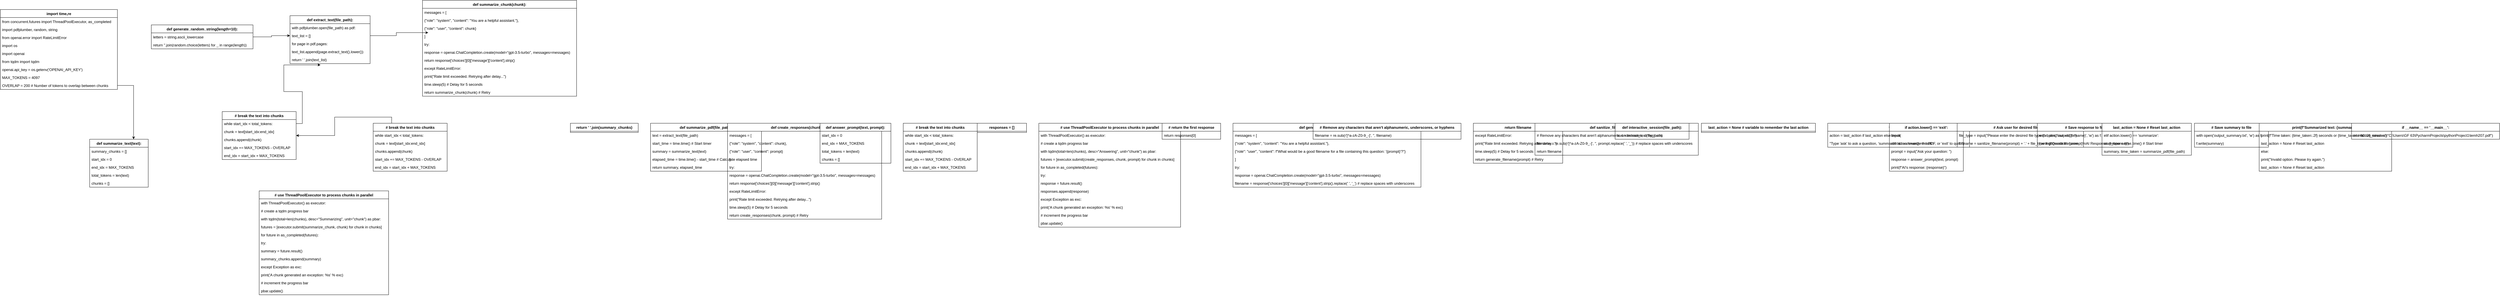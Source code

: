 <mxfile version="13.9.9" type="device"><diagram id="Dxf3w8ZDP_w67_4zZYqw" name="Page-1"><mxGraphModel dx="6783" dy="952" grid="1" gridSize="10" guides="1" tooltips="1" connect="1" arrows="1" fold="1" page="1" pageScale="1" pageWidth="850" pageHeight="1100" math="0" shadow="0"><root><mxCell id="0"/><mxCell id="1" parent="0"/><mxCell id="fB61itcsEaNpFIEIZI4P-224" value="import time,re" style="swimlane;fontStyle=1;childLayout=stackLayout;horizontal=1;startSize=26;horizontalStack=0;resizeParent=1;resizeParentMax=0;resizeLast=0;collapsible=1;marginBottom=0;" vertex="1" parent="1"><mxGeometry x="-4940" y="40" width="380" height="260" as="geometry"/></mxCell><mxCell id="fB61itcsEaNpFIEIZI4P-225" value="from concurrent.futures import ThreadPoolExecutor, as_completed" style="text;strokeColor=none;fillColor=none;align=left;verticalAlign=top;spacingLeft=4;spacingRight=4;overflow=hidden;rotatable=0;points=[[0,0.5],[1,0.5]];portConstraint=eastwest;" vertex="1" parent="fB61itcsEaNpFIEIZI4P-224"><mxGeometry y="26" width="380" height="26" as="geometry"/></mxCell><mxCell id="fB61itcsEaNpFIEIZI4P-226" value="import pdfplumber, random, string" style="text;strokeColor=none;fillColor=none;align=left;verticalAlign=top;spacingLeft=4;spacingRight=4;overflow=hidden;rotatable=0;points=[[0,0.5],[1,0.5]];portConstraint=eastwest;" vertex="1" parent="fB61itcsEaNpFIEIZI4P-224"><mxGeometry y="52" width="380" height="26" as="geometry"/></mxCell><mxCell id="fB61itcsEaNpFIEIZI4P-227" value="from openai.error import RateLimitError" style="text;strokeColor=none;fillColor=none;align=left;verticalAlign=top;spacingLeft=4;spacingRight=4;overflow=hidden;rotatable=0;points=[[0,0.5],[1,0.5]];portConstraint=eastwest;" vertex="1" parent="fB61itcsEaNpFIEIZI4P-224"><mxGeometry y="78" width="380" height="26" as="geometry"/></mxCell><mxCell id="fB61itcsEaNpFIEIZI4P-228" value="import os" style="text;strokeColor=none;fillColor=none;align=left;verticalAlign=top;spacingLeft=4;spacingRight=4;overflow=hidden;rotatable=0;points=[[0,0.5],[1,0.5]];portConstraint=eastwest;" vertex="1" parent="fB61itcsEaNpFIEIZI4P-224"><mxGeometry y="104" width="380" height="26" as="geometry"/></mxCell><mxCell id="fB61itcsEaNpFIEIZI4P-229" value="import openai" style="text;strokeColor=none;fillColor=none;align=left;verticalAlign=top;spacingLeft=4;spacingRight=4;overflow=hidden;rotatable=0;points=[[0,0.5],[1,0.5]];portConstraint=eastwest;" vertex="1" parent="fB61itcsEaNpFIEIZI4P-224"><mxGeometry y="130" width="380" height="26" as="geometry"/></mxCell><mxCell id="fB61itcsEaNpFIEIZI4P-230" value="from tqdm import tqdm" style="text;strokeColor=none;fillColor=none;align=left;verticalAlign=top;spacingLeft=4;spacingRight=4;overflow=hidden;rotatable=0;points=[[0,0.5],[1,0.5]];portConstraint=eastwest;" vertex="1" parent="fB61itcsEaNpFIEIZI4P-224"><mxGeometry y="156" width="380" height="26" as="geometry"/></mxCell><mxCell id="fB61itcsEaNpFIEIZI4P-231" value="openai.api_key = os.getenv('OPENAI_API_KEY')" style="text;strokeColor=none;fillColor=none;align=left;verticalAlign=top;spacingLeft=4;spacingRight=4;overflow=hidden;rotatable=0;points=[[0,0.5],[1,0.5]];portConstraint=eastwest;" vertex="1" parent="fB61itcsEaNpFIEIZI4P-224"><mxGeometry y="182" width="380" height="26" as="geometry"/></mxCell><mxCell id="fB61itcsEaNpFIEIZI4P-232" value="MAX_TOKENS = 4097" style="text;strokeColor=none;fillColor=none;align=left;verticalAlign=top;spacingLeft=4;spacingRight=4;overflow=hidden;rotatable=0;points=[[0,0.5],[1,0.5]];portConstraint=eastwest;" vertex="1" parent="fB61itcsEaNpFIEIZI4P-224"><mxGeometry y="208" width="380" height="26" as="geometry"/></mxCell><mxCell id="fB61itcsEaNpFIEIZI4P-233" value="OVERLAP = 200  # Number of tokens to overlap between chunks" style="text;strokeColor=none;fillColor=none;align=left;verticalAlign=top;spacingLeft=4;spacingRight=4;overflow=hidden;rotatable=0;points=[[0,0.5],[1,0.5]];portConstraint=eastwest;" vertex="1" parent="fB61itcsEaNpFIEIZI4P-224"><mxGeometry y="234" width="380" height="26" as="geometry"/></mxCell><mxCell id="fB61itcsEaNpFIEIZI4P-234" value="def generate_random_string(length=10):" style="swimlane;fontStyle=1;childLayout=stackLayout;horizontal=1;startSize=26;horizontalStack=0;resizeParent=1;resizeParentMax=0;resizeLast=0;collapsible=1;marginBottom=0;" vertex="1" parent="1"><mxGeometry x="-4450" y="90" width="330" height="78" as="geometry"/></mxCell><mxCell id="fB61itcsEaNpFIEIZI4P-235" value="    letters = string.ascii_lowercase" style="text;strokeColor=none;fillColor=none;align=left;verticalAlign=top;spacingLeft=4;spacingRight=4;overflow=hidden;rotatable=0;points=[[0,0.5],[1,0.5]];portConstraint=eastwest;" vertex="1" parent="fB61itcsEaNpFIEIZI4P-234"><mxGeometry y="26" width="330" height="26" as="geometry"/></mxCell><mxCell id="fB61itcsEaNpFIEIZI4P-236" value="    return ''.join(random.choice(letters) for _ in range(length))" style="text;strokeColor=none;fillColor=none;align=left;verticalAlign=top;spacingLeft=4;spacingRight=4;overflow=hidden;rotatable=0;points=[[0,0.5],[1,0.5]];portConstraint=eastwest;" vertex="1" parent="fB61itcsEaNpFIEIZI4P-234"><mxGeometry y="52" width="330" height="26" as="geometry"/></mxCell><mxCell id="fB61itcsEaNpFIEIZI4P-237" value="def extract_text(file_path):" style="swimlane;fontStyle=1;childLayout=stackLayout;horizontal=1;startSize=26;horizontalStack=0;resizeParent=1;resizeParentMax=0;resizeLast=0;collapsible=1;marginBottom=0;" vertex="1" parent="1"><mxGeometry x="-4000" y="60" width="260" height="156" as="geometry"/></mxCell><mxCell id="fB61itcsEaNpFIEIZI4P-238" value="    with pdfplumber.open(file_path) as pdf:" style="text;strokeColor=none;fillColor=none;align=left;verticalAlign=top;spacingLeft=4;spacingRight=4;overflow=hidden;rotatable=0;points=[[0,0.5],[1,0.5]];portConstraint=eastwest;" vertex="1" parent="fB61itcsEaNpFIEIZI4P-237"><mxGeometry y="26" width="260" height="26" as="geometry"/></mxCell><mxCell id="fB61itcsEaNpFIEIZI4P-239" value="        text_list = []" style="text;strokeColor=none;fillColor=none;align=left;verticalAlign=top;spacingLeft=4;spacingRight=4;overflow=hidden;rotatable=0;points=[[0,0.5],[1,0.5]];portConstraint=eastwest;" vertex="1" parent="fB61itcsEaNpFIEIZI4P-237"><mxGeometry y="52" width="260" height="26" as="geometry"/></mxCell><mxCell id="fB61itcsEaNpFIEIZI4P-240" value="        for page in pdf.pages:" style="text;strokeColor=none;fillColor=none;align=left;verticalAlign=top;spacingLeft=4;spacingRight=4;overflow=hidden;rotatable=0;points=[[0,0.5],[1,0.5]];portConstraint=eastwest;" vertex="1" parent="fB61itcsEaNpFIEIZI4P-237"><mxGeometry y="78" width="260" height="26" as="geometry"/></mxCell><mxCell id="fB61itcsEaNpFIEIZI4P-241" value="            text_list.append(page.extract_text().lower())" style="text;strokeColor=none;fillColor=none;align=left;verticalAlign=top;spacingLeft=4;spacingRight=4;overflow=hidden;rotatable=0;points=[[0,0.5],[1,0.5]];portConstraint=eastwest;" vertex="1" parent="fB61itcsEaNpFIEIZI4P-237"><mxGeometry y="104" width="260" height="26" as="geometry"/></mxCell><mxCell id="fB61itcsEaNpFIEIZI4P-242" value="    return ' '.join(text_list)" style="text;strokeColor=none;fillColor=none;align=left;verticalAlign=top;spacingLeft=4;spacingRight=4;overflow=hidden;rotatable=0;points=[[0,0.5],[1,0.5]];portConstraint=eastwest;" vertex="1" parent="fB61itcsEaNpFIEIZI4P-237"><mxGeometry y="130" width="260" height="26" as="geometry"/></mxCell><mxCell id="fB61itcsEaNpFIEIZI4P-243" value="def summarize_chunk(chunk):" style="swimlane;fontStyle=1;childLayout=stackLayout;horizontal=1;startSize=26;horizontalStack=0;resizeParent=1;resizeParentMax=0;resizeLast=0;collapsible=1;marginBottom=0;" vertex="1" parent="1"><mxGeometry x="-3570" y="10" width="500" height="312" as="geometry"/></mxCell><mxCell id="fB61itcsEaNpFIEIZI4P-244" value="    messages = [" style="text;strokeColor=none;fillColor=none;align=left;verticalAlign=top;spacingLeft=4;spacingRight=4;overflow=hidden;rotatable=0;points=[[0,0.5],[1,0.5]];portConstraint=eastwest;" vertex="1" parent="fB61itcsEaNpFIEIZI4P-243"><mxGeometry y="26" width="500" height="26" as="geometry"/></mxCell><mxCell id="fB61itcsEaNpFIEIZI4P-245" value="        {&quot;role&quot;: &quot;system&quot;, &quot;content&quot;: &quot;You are a helpful assistant.&quot;}," style="text;strokeColor=none;fillColor=none;align=left;verticalAlign=top;spacingLeft=4;spacingRight=4;overflow=hidden;rotatable=0;points=[[0,0.5],[1,0.5]];portConstraint=eastwest;" vertex="1" parent="fB61itcsEaNpFIEIZI4P-243"><mxGeometry y="52" width="500" height="26" as="geometry"/></mxCell><mxCell id="fB61itcsEaNpFIEIZI4P-246" value="        {&quot;role&quot;: &quot;user&quot;, &quot;content&quot;: chunk}" style="text;strokeColor=none;fillColor=none;align=left;verticalAlign=top;spacingLeft=4;spacingRight=4;overflow=hidden;rotatable=0;points=[[0,0.5],[1,0.5]];portConstraint=eastwest;" vertex="1" parent="fB61itcsEaNpFIEIZI4P-243"><mxGeometry y="78" width="500" height="26" as="geometry"/></mxCell><mxCell id="fB61itcsEaNpFIEIZI4P-247" value="    ]" style="text;strokeColor=none;fillColor=none;align=left;verticalAlign=top;spacingLeft=4;spacingRight=4;overflow=hidden;rotatable=0;points=[[0,0.5],[1,0.5]];portConstraint=eastwest;" vertex="1" parent="fB61itcsEaNpFIEIZI4P-243"><mxGeometry y="104" width="500" height="26" as="geometry"/></mxCell><mxCell id="fB61itcsEaNpFIEIZI4P-248" value="    try:" style="text;strokeColor=none;fillColor=none;align=left;verticalAlign=top;spacingLeft=4;spacingRight=4;overflow=hidden;rotatable=0;points=[[0,0.5],[1,0.5]];portConstraint=eastwest;" vertex="1" parent="fB61itcsEaNpFIEIZI4P-243"><mxGeometry y="130" width="500" height="26" as="geometry"/></mxCell><mxCell id="fB61itcsEaNpFIEIZI4P-249" value="        response = openai.ChatCompletion.create(model=&quot;gpt-3.5-turbo&quot;, messages=messages)" style="text;strokeColor=none;fillColor=none;align=left;verticalAlign=top;spacingLeft=4;spacingRight=4;overflow=hidden;rotatable=0;points=[[0,0.5],[1,0.5]];portConstraint=eastwest;" vertex="1" parent="fB61itcsEaNpFIEIZI4P-243"><mxGeometry y="156" width="500" height="26" as="geometry"/></mxCell><mxCell id="fB61itcsEaNpFIEIZI4P-250" value="        return response['choices'][0]['message']['content'].strip()" style="text;strokeColor=none;fillColor=none;align=left;verticalAlign=top;spacingLeft=4;spacingRight=4;overflow=hidden;rotatable=0;points=[[0,0.5],[1,0.5]];portConstraint=eastwest;" vertex="1" parent="fB61itcsEaNpFIEIZI4P-243"><mxGeometry y="182" width="500" height="26" as="geometry"/></mxCell><mxCell id="fB61itcsEaNpFIEIZI4P-251" value="    except RateLimitError:" style="text;strokeColor=none;fillColor=none;align=left;verticalAlign=top;spacingLeft=4;spacingRight=4;overflow=hidden;rotatable=0;points=[[0,0.5],[1,0.5]];portConstraint=eastwest;" vertex="1" parent="fB61itcsEaNpFIEIZI4P-243"><mxGeometry y="208" width="500" height="26" as="geometry"/></mxCell><mxCell id="fB61itcsEaNpFIEIZI4P-252" value="        print(&quot;Rate limit exceeded. Retrying after delay...&quot;)" style="text;strokeColor=none;fillColor=none;align=left;verticalAlign=top;spacingLeft=4;spacingRight=4;overflow=hidden;rotatable=0;points=[[0,0.5],[1,0.5]];portConstraint=eastwest;" vertex="1" parent="fB61itcsEaNpFIEIZI4P-243"><mxGeometry y="234" width="500" height="26" as="geometry"/></mxCell><mxCell id="fB61itcsEaNpFIEIZI4P-253" value="        time.sleep(5)  # Delay for 5 seconds" style="text;strokeColor=none;fillColor=none;align=left;verticalAlign=top;spacingLeft=4;spacingRight=4;overflow=hidden;rotatable=0;points=[[0,0.5],[1,0.5]];portConstraint=eastwest;" vertex="1" parent="fB61itcsEaNpFIEIZI4P-243"><mxGeometry y="260" width="500" height="26" as="geometry"/></mxCell><mxCell id="fB61itcsEaNpFIEIZI4P-254" value="        return summarize_chunk(chunk)  # Retry" style="text;strokeColor=none;fillColor=none;align=left;verticalAlign=top;spacingLeft=4;spacingRight=4;overflow=hidden;rotatable=0;points=[[0,0.5],[1,0.5]];portConstraint=eastwest;" vertex="1" parent="fB61itcsEaNpFIEIZI4P-243"><mxGeometry y="286" width="500" height="26" as="geometry"/></mxCell><mxCell id="fB61itcsEaNpFIEIZI4P-255" value="def summarize_text(text):" style="swimlane;fontStyle=1;childLayout=stackLayout;horizontal=1;startSize=26;horizontalStack=0;resizeParent=1;resizeParentMax=0;resizeLast=0;collapsible=1;marginBottom=0;" vertex="1" parent="1"><mxGeometry x="-4650" y="462" width="190" height="156" as="geometry"/></mxCell><mxCell id="fB61itcsEaNpFIEIZI4P-256" value="    summary_chunks = []" style="text;strokeColor=none;fillColor=none;align=left;verticalAlign=top;spacingLeft=4;spacingRight=4;overflow=hidden;rotatable=0;points=[[0,0.5],[1,0.5]];portConstraint=eastwest;" vertex="1" parent="fB61itcsEaNpFIEIZI4P-255"><mxGeometry y="26" width="190" height="26" as="geometry"/></mxCell><mxCell id="fB61itcsEaNpFIEIZI4P-257" value="    start_idx = 0" style="text;strokeColor=none;fillColor=none;align=left;verticalAlign=top;spacingLeft=4;spacingRight=4;overflow=hidden;rotatable=0;points=[[0,0.5],[1,0.5]];portConstraint=eastwest;" vertex="1" parent="fB61itcsEaNpFIEIZI4P-255"><mxGeometry y="52" width="190" height="26" as="geometry"/></mxCell><mxCell id="fB61itcsEaNpFIEIZI4P-258" value="    end_idx = MAX_TOKENS" style="text;strokeColor=none;fillColor=none;align=left;verticalAlign=top;spacingLeft=4;spacingRight=4;overflow=hidden;rotatable=0;points=[[0,0.5],[1,0.5]];portConstraint=eastwest;" vertex="1" parent="fB61itcsEaNpFIEIZI4P-255"><mxGeometry y="78" width="190" height="26" as="geometry"/></mxCell><mxCell id="fB61itcsEaNpFIEIZI4P-259" value="    total_tokens = len(text)" style="text;strokeColor=none;fillColor=none;align=left;verticalAlign=top;spacingLeft=4;spacingRight=4;overflow=hidden;rotatable=0;points=[[0,0.5],[1,0.5]];portConstraint=eastwest;" vertex="1" parent="fB61itcsEaNpFIEIZI4P-255"><mxGeometry y="104" width="190" height="26" as="geometry"/></mxCell><mxCell id="fB61itcsEaNpFIEIZI4P-260" value="    chunks = []" style="text;strokeColor=none;fillColor=none;align=left;verticalAlign=top;spacingLeft=4;spacingRight=4;overflow=hidden;rotatable=0;points=[[0,0.5],[1,0.5]];portConstraint=eastwest;" vertex="1" parent="fB61itcsEaNpFIEIZI4P-255"><mxGeometry y="130" width="190" height="26" as="geometry"/></mxCell><mxCell id="fB61itcsEaNpFIEIZI4P-384" style="edgeStyle=orthogonalEdgeStyle;rounded=0;orthogonalLoop=1;jettySize=auto;html=1;exitX=0.25;exitY=0;exitDx=0;exitDy=0;" edge="1" parent="1" source="fB61itcsEaNpFIEIZI4P-261" target="fB61itcsEaNpFIEIZI4P-378"><mxGeometry relative="1" as="geometry"/></mxCell><mxCell id="fB61itcsEaNpFIEIZI4P-261" value="    # break the text into chunks" style="swimlane;fontStyle=1;childLayout=stackLayout;horizontal=1;startSize=26;horizontalStack=0;resizeParent=1;resizeParentMax=0;resizeLast=0;collapsible=1;marginBottom=0;" vertex="1" parent="1"><mxGeometry x="-3730" y="410" width="240" height="156" as="geometry"/></mxCell><mxCell id="fB61itcsEaNpFIEIZI4P-262" value="    while start_idx &lt; total_tokens:" style="text;strokeColor=none;fillColor=none;align=left;verticalAlign=top;spacingLeft=4;spacingRight=4;overflow=hidden;rotatable=0;points=[[0,0.5],[1,0.5]];portConstraint=eastwest;" vertex="1" parent="fB61itcsEaNpFIEIZI4P-261"><mxGeometry y="26" width="240" height="26" as="geometry"/></mxCell><mxCell id="fB61itcsEaNpFIEIZI4P-263" value="        chunk = text[start_idx:end_idx]" style="text;strokeColor=none;fillColor=none;align=left;verticalAlign=top;spacingLeft=4;spacingRight=4;overflow=hidden;rotatable=0;points=[[0,0.5],[1,0.5]];portConstraint=eastwest;" vertex="1" parent="fB61itcsEaNpFIEIZI4P-261"><mxGeometry y="52" width="240" height="26" as="geometry"/></mxCell><mxCell id="fB61itcsEaNpFIEIZI4P-264" value="        chunks.append(chunk)" style="text;strokeColor=none;fillColor=none;align=left;verticalAlign=top;spacingLeft=4;spacingRight=4;overflow=hidden;rotatable=0;points=[[0,0.5],[1,0.5]];portConstraint=eastwest;" vertex="1" parent="fB61itcsEaNpFIEIZI4P-261"><mxGeometry y="78" width="240" height="26" as="geometry"/></mxCell><mxCell id="fB61itcsEaNpFIEIZI4P-265" value="        start_idx += MAX_TOKENS - OVERLAP" style="text;strokeColor=none;fillColor=none;align=left;verticalAlign=top;spacingLeft=4;spacingRight=4;overflow=hidden;rotatable=0;points=[[0,0.5],[1,0.5]];portConstraint=eastwest;" vertex="1" parent="fB61itcsEaNpFIEIZI4P-261"><mxGeometry y="104" width="240" height="26" as="geometry"/></mxCell><mxCell id="fB61itcsEaNpFIEIZI4P-266" value="        end_idx = start_idx + MAX_TOKENS" style="text;strokeColor=none;fillColor=none;align=left;verticalAlign=top;spacingLeft=4;spacingRight=4;overflow=hidden;rotatable=0;points=[[0,0.5],[1,0.5]];portConstraint=eastwest;" vertex="1" parent="fB61itcsEaNpFIEIZI4P-261"><mxGeometry y="130" width="240" height="26" as="geometry"/></mxCell><mxCell id="fB61itcsEaNpFIEIZI4P-267" value="    # use ThreadPoolExecutor to process chunks in parallel" style="swimlane;fontStyle=1;childLayout=stackLayout;horizontal=1;startSize=26;horizontalStack=0;resizeParent=1;resizeParentMax=0;resizeLast=0;collapsible=1;marginBottom=0;" vertex="1" parent="1"><mxGeometry x="-4100" y="630" width="420" height="338" as="geometry"/></mxCell><mxCell id="fB61itcsEaNpFIEIZI4P-268" value="    with ThreadPoolExecutor() as executor:" style="text;strokeColor=none;fillColor=none;align=left;verticalAlign=top;spacingLeft=4;spacingRight=4;overflow=hidden;rotatable=0;points=[[0,0.5],[1,0.5]];portConstraint=eastwest;" vertex="1" parent="fB61itcsEaNpFIEIZI4P-267"><mxGeometry y="26" width="420" height="26" as="geometry"/></mxCell><mxCell id="fB61itcsEaNpFIEIZI4P-269" value="        # create a tqdm progress bar" style="text;strokeColor=none;fillColor=none;align=left;verticalAlign=top;spacingLeft=4;spacingRight=4;overflow=hidden;rotatable=0;points=[[0,0.5],[1,0.5]];portConstraint=eastwest;" vertex="1" parent="fB61itcsEaNpFIEIZI4P-267"><mxGeometry y="52" width="420" height="26" as="geometry"/></mxCell><mxCell id="fB61itcsEaNpFIEIZI4P-270" value="        with tqdm(total=len(chunks), desc=&quot;Summarizing&quot;, unit=&quot;chunk&quot;) as pbar:" style="text;strokeColor=none;fillColor=none;align=left;verticalAlign=top;spacingLeft=4;spacingRight=4;overflow=hidden;rotatable=0;points=[[0,0.5],[1,0.5]];portConstraint=eastwest;" vertex="1" parent="fB61itcsEaNpFIEIZI4P-267"><mxGeometry y="78" width="420" height="26" as="geometry"/></mxCell><mxCell id="fB61itcsEaNpFIEIZI4P-271" value="            futures = [executor.submit(summarize_chunk, chunk) for chunk in chunks]" style="text;strokeColor=none;fillColor=none;align=left;verticalAlign=top;spacingLeft=4;spacingRight=4;overflow=hidden;rotatable=0;points=[[0,0.5],[1,0.5]];portConstraint=eastwest;" vertex="1" parent="fB61itcsEaNpFIEIZI4P-267"><mxGeometry y="104" width="420" height="26" as="geometry"/></mxCell><mxCell id="fB61itcsEaNpFIEIZI4P-272" value="            for future in as_completed(futures):" style="text;strokeColor=none;fillColor=none;align=left;verticalAlign=top;spacingLeft=4;spacingRight=4;overflow=hidden;rotatable=0;points=[[0,0.5],[1,0.5]];portConstraint=eastwest;" vertex="1" parent="fB61itcsEaNpFIEIZI4P-267"><mxGeometry y="130" width="420" height="26" as="geometry"/></mxCell><mxCell id="fB61itcsEaNpFIEIZI4P-273" value="                try:" style="text;strokeColor=none;fillColor=none;align=left;verticalAlign=top;spacingLeft=4;spacingRight=4;overflow=hidden;rotatable=0;points=[[0,0.5],[1,0.5]];portConstraint=eastwest;" vertex="1" parent="fB61itcsEaNpFIEIZI4P-267"><mxGeometry y="156" width="420" height="26" as="geometry"/></mxCell><mxCell id="fB61itcsEaNpFIEIZI4P-274" value="                    summary = future.result()" style="text;strokeColor=none;fillColor=none;align=left;verticalAlign=top;spacingLeft=4;spacingRight=4;overflow=hidden;rotatable=0;points=[[0,0.5],[1,0.5]];portConstraint=eastwest;" vertex="1" parent="fB61itcsEaNpFIEIZI4P-267"><mxGeometry y="182" width="420" height="26" as="geometry"/></mxCell><mxCell id="fB61itcsEaNpFIEIZI4P-275" value="                    summary_chunks.append(summary)" style="text;strokeColor=none;fillColor=none;align=left;verticalAlign=top;spacingLeft=4;spacingRight=4;overflow=hidden;rotatable=0;points=[[0,0.5],[1,0.5]];portConstraint=eastwest;" vertex="1" parent="fB61itcsEaNpFIEIZI4P-267"><mxGeometry y="208" width="420" height="26" as="geometry"/></mxCell><mxCell id="fB61itcsEaNpFIEIZI4P-276" value="                except Exception as exc:" style="text;strokeColor=none;fillColor=none;align=left;verticalAlign=top;spacingLeft=4;spacingRight=4;overflow=hidden;rotatable=0;points=[[0,0.5],[1,0.5]];portConstraint=eastwest;" vertex="1" parent="fB61itcsEaNpFIEIZI4P-267"><mxGeometry y="234" width="420" height="26" as="geometry"/></mxCell><mxCell id="fB61itcsEaNpFIEIZI4P-277" value="                    print('A chunk generated an exception: %s' % exc)" style="text;strokeColor=none;fillColor=none;align=left;verticalAlign=top;spacingLeft=4;spacingRight=4;overflow=hidden;rotatable=0;points=[[0,0.5],[1,0.5]];portConstraint=eastwest;" vertex="1" parent="fB61itcsEaNpFIEIZI4P-267"><mxGeometry y="260" width="420" height="26" as="geometry"/></mxCell><mxCell id="fB61itcsEaNpFIEIZI4P-278" value="                # increment the progress bar" style="text;strokeColor=none;fillColor=none;align=left;verticalAlign=top;spacingLeft=4;spacingRight=4;overflow=hidden;rotatable=0;points=[[0,0.5],[1,0.5]];portConstraint=eastwest;" vertex="1" parent="fB61itcsEaNpFIEIZI4P-267"><mxGeometry y="286" width="420" height="26" as="geometry"/></mxCell><mxCell id="fB61itcsEaNpFIEIZI4P-279" value="                pbar.update()" style="text;strokeColor=none;fillColor=none;align=left;verticalAlign=top;spacingLeft=4;spacingRight=4;overflow=hidden;rotatable=0;points=[[0,0.5],[1,0.5]];portConstraint=eastwest;" vertex="1" parent="fB61itcsEaNpFIEIZI4P-267"><mxGeometry y="312" width="420" height="26" as="geometry"/></mxCell><mxCell id="fB61itcsEaNpFIEIZI4P-280" value="    return ' '.join(summary_chunks)" style="swimlane;fontStyle=1;childLayout=stackLayout;horizontal=1;startSize=26;horizontalStack=0;resizeParent=1;resizeParentMax=0;resizeLast=0;collapsible=1;marginBottom=0;" vertex="1" parent="1"><mxGeometry x="-3090" y="410" width="220" height="30" as="geometry"/></mxCell><mxCell id="fB61itcsEaNpFIEIZI4P-281" value="def summarize_pdf(file_path):" style="swimlane;fontStyle=1;childLayout=stackLayout;horizontal=1;startSize=26;horizontalStack=0;resizeParent=1;resizeParentMax=0;resizeLast=0;collapsible=1;marginBottom=0;" vertex="1" parent="1"><mxGeometry x="-2830" y="410" width="360" height="156" as="geometry"/></mxCell><mxCell id="fB61itcsEaNpFIEIZI4P-282" value="    text = extract_text(file_path)" style="text;strokeColor=none;fillColor=none;align=left;verticalAlign=top;spacingLeft=4;spacingRight=4;overflow=hidden;rotatable=0;points=[[0,0.5],[1,0.5]];portConstraint=eastwest;" vertex="1" parent="fB61itcsEaNpFIEIZI4P-281"><mxGeometry y="26" width="360" height="26" as="geometry"/></mxCell><mxCell id="fB61itcsEaNpFIEIZI4P-283" value="    start_time = time.time()  # Start timer" style="text;strokeColor=none;fillColor=none;align=left;verticalAlign=top;spacingLeft=4;spacingRight=4;overflow=hidden;rotatable=0;points=[[0,0.5],[1,0.5]];portConstraint=eastwest;" vertex="1" parent="fB61itcsEaNpFIEIZI4P-281"><mxGeometry y="52" width="360" height="26" as="geometry"/></mxCell><mxCell id="fB61itcsEaNpFIEIZI4P-284" value="    summary = summarize_text(text)" style="text;strokeColor=none;fillColor=none;align=left;verticalAlign=top;spacingLeft=4;spacingRight=4;overflow=hidden;rotatable=0;points=[[0,0.5],[1,0.5]];portConstraint=eastwest;" vertex="1" parent="fB61itcsEaNpFIEIZI4P-281"><mxGeometry y="78" width="360" height="26" as="geometry"/></mxCell><mxCell id="fB61itcsEaNpFIEIZI4P-285" value="    elapsed_time = time.time() - start_time  # Calculate elapsed time" style="text;strokeColor=none;fillColor=none;align=left;verticalAlign=top;spacingLeft=4;spacingRight=4;overflow=hidden;rotatable=0;points=[[0,0.5],[1,0.5]];portConstraint=eastwest;" vertex="1" parent="fB61itcsEaNpFIEIZI4P-281"><mxGeometry y="104" width="360" height="26" as="geometry"/></mxCell><mxCell id="fB61itcsEaNpFIEIZI4P-286" value="    return summary, elapsed_time" style="text;strokeColor=none;fillColor=none;align=left;verticalAlign=top;spacingLeft=4;spacingRight=4;overflow=hidden;rotatable=0;points=[[0,0.5],[1,0.5]];portConstraint=eastwest;" vertex="1" parent="fB61itcsEaNpFIEIZI4P-281"><mxGeometry y="130" width="360" height="26" as="geometry"/></mxCell><mxCell id="fB61itcsEaNpFIEIZI4P-287" value="def create_responses(chunk, prompt):" style="swimlane;fontStyle=1;childLayout=stackLayout;horizontal=1;startSize=26;horizontalStack=0;resizeParent=1;resizeParentMax=0;resizeLast=0;collapsible=1;marginBottom=0;" vertex="1" parent="1"><mxGeometry x="-2580" y="410" width="500" height="312" as="geometry"/></mxCell><mxCell id="fB61itcsEaNpFIEIZI4P-288" value="    messages = [" style="text;strokeColor=none;fillColor=none;align=left;verticalAlign=top;spacingLeft=4;spacingRight=4;overflow=hidden;rotatable=0;points=[[0,0.5],[1,0.5]];portConstraint=eastwest;" vertex="1" parent="fB61itcsEaNpFIEIZI4P-287"><mxGeometry y="26" width="500" height="26" as="geometry"/></mxCell><mxCell id="fB61itcsEaNpFIEIZI4P-289" value="        {&quot;role&quot;: &quot;system&quot;, &quot;content&quot;: chunk}," style="text;strokeColor=none;fillColor=none;align=left;verticalAlign=top;spacingLeft=4;spacingRight=4;overflow=hidden;rotatable=0;points=[[0,0.5],[1,0.5]];portConstraint=eastwest;" vertex="1" parent="fB61itcsEaNpFIEIZI4P-287"><mxGeometry y="52" width="500" height="26" as="geometry"/></mxCell><mxCell id="fB61itcsEaNpFIEIZI4P-290" value="        {&quot;role&quot;: &quot;user&quot;, &quot;content&quot;: prompt}" style="text;strokeColor=none;fillColor=none;align=left;verticalAlign=top;spacingLeft=4;spacingRight=4;overflow=hidden;rotatable=0;points=[[0,0.5],[1,0.5]];portConstraint=eastwest;" vertex="1" parent="fB61itcsEaNpFIEIZI4P-287"><mxGeometry y="78" width="500" height="26" as="geometry"/></mxCell><mxCell id="fB61itcsEaNpFIEIZI4P-291" value="    ]" style="text;strokeColor=none;fillColor=none;align=left;verticalAlign=top;spacingLeft=4;spacingRight=4;overflow=hidden;rotatable=0;points=[[0,0.5],[1,0.5]];portConstraint=eastwest;" vertex="1" parent="fB61itcsEaNpFIEIZI4P-287"><mxGeometry y="104" width="500" height="26" as="geometry"/></mxCell><mxCell id="fB61itcsEaNpFIEIZI4P-292" value="    try:" style="text;strokeColor=none;fillColor=none;align=left;verticalAlign=top;spacingLeft=4;spacingRight=4;overflow=hidden;rotatable=0;points=[[0,0.5],[1,0.5]];portConstraint=eastwest;" vertex="1" parent="fB61itcsEaNpFIEIZI4P-287"><mxGeometry y="130" width="500" height="26" as="geometry"/></mxCell><mxCell id="fB61itcsEaNpFIEIZI4P-293" value="        response = openai.ChatCompletion.create(model=&quot;gpt-3.5-turbo&quot;, messages=messages)" style="text;strokeColor=none;fillColor=none;align=left;verticalAlign=top;spacingLeft=4;spacingRight=4;overflow=hidden;rotatable=0;points=[[0,0.5],[1,0.5]];portConstraint=eastwest;" vertex="1" parent="fB61itcsEaNpFIEIZI4P-287"><mxGeometry y="156" width="500" height="26" as="geometry"/></mxCell><mxCell id="fB61itcsEaNpFIEIZI4P-294" value="        return response['choices'][0]['message']['content'].strip()" style="text;strokeColor=none;fillColor=none;align=left;verticalAlign=top;spacingLeft=4;spacingRight=4;overflow=hidden;rotatable=0;points=[[0,0.5],[1,0.5]];portConstraint=eastwest;" vertex="1" parent="fB61itcsEaNpFIEIZI4P-287"><mxGeometry y="182" width="500" height="26" as="geometry"/></mxCell><mxCell id="fB61itcsEaNpFIEIZI4P-295" value="    except RateLimitError:" style="text;strokeColor=none;fillColor=none;align=left;verticalAlign=top;spacingLeft=4;spacingRight=4;overflow=hidden;rotatable=0;points=[[0,0.5],[1,0.5]];portConstraint=eastwest;" vertex="1" parent="fB61itcsEaNpFIEIZI4P-287"><mxGeometry y="208" width="500" height="26" as="geometry"/></mxCell><mxCell id="fB61itcsEaNpFIEIZI4P-296" value="        print(&quot;Rate limit exceeded. Retrying after delay...&quot;)" style="text;strokeColor=none;fillColor=none;align=left;verticalAlign=top;spacingLeft=4;spacingRight=4;overflow=hidden;rotatable=0;points=[[0,0.5],[1,0.5]];portConstraint=eastwest;" vertex="1" parent="fB61itcsEaNpFIEIZI4P-287"><mxGeometry y="234" width="500" height="26" as="geometry"/></mxCell><mxCell id="fB61itcsEaNpFIEIZI4P-297" value="        time.sleep(5)  # Delay for 5 seconds" style="text;strokeColor=none;fillColor=none;align=left;verticalAlign=top;spacingLeft=4;spacingRight=4;overflow=hidden;rotatable=0;points=[[0,0.5],[1,0.5]];portConstraint=eastwest;" vertex="1" parent="fB61itcsEaNpFIEIZI4P-287"><mxGeometry y="260" width="500" height="26" as="geometry"/></mxCell><mxCell id="fB61itcsEaNpFIEIZI4P-298" value="        return create_responses(chunk, prompt)  # Retry" style="text;strokeColor=none;fillColor=none;align=left;verticalAlign=top;spacingLeft=4;spacingRight=4;overflow=hidden;rotatable=0;points=[[0,0.5],[1,0.5]];portConstraint=eastwest;" vertex="1" parent="fB61itcsEaNpFIEIZI4P-287"><mxGeometry y="286" width="500" height="26" as="geometry"/></mxCell><mxCell id="fB61itcsEaNpFIEIZI4P-299" value="def answer_prompt(text, prompt):" style="swimlane;fontStyle=1;childLayout=stackLayout;horizontal=1;startSize=26;horizontalStack=0;resizeParent=1;resizeParentMax=0;resizeLast=0;collapsible=1;marginBottom=0;" vertex="1" parent="1"><mxGeometry x="-2280" y="410" width="230" height="130" as="geometry"/></mxCell><mxCell id="fB61itcsEaNpFIEIZI4P-300" value="    start_idx = 0" style="text;strokeColor=none;fillColor=none;align=left;verticalAlign=top;spacingLeft=4;spacingRight=4;overflow=hidden;rotatable=0;points=[[0,0.5],[1,0.5]];portConstraint=eastwest;" vertex="1" parent="fB61itcsEaNpFIEIZI4P-299"><mxGeometry y="26" width="230" height="26" as="geometry"/></mxCell><mxCell id="fB61itcsEaNpFIEIZI4P-301" value="    end_idx = MAX_TOKENS" style="text;strokeColor=none;fillColor=none;align=left;verticalAlign=top;spacingLeft=4;spacingRight=4;overflow=hidden;rotatable=0;points=[[0,0.5],[1,0.5]];portConstraint=eastwest;" vertex="1" parent="fB61itcsEaNpFIEIZI4P-299"><mxGeometry y="52" width="230" height="26" as="geometry"/></mxCell><mxCell id="fB61itcsEaNpFIEIZI4P-302" value="    total_tokens = len(text)" style="text;strokeColor=none;fillColor=none;align=left;verticalAlign=top;spacingLeft=4;spacingRight=4;overflow=hidden;rotatable=0;points=[[0,0.5],[1,0.5]];portConstraint=eastwest;" vertex="1" parent="fB61itcsEaNpFIEIZI4P-299"><mxGeometry y="78" width="230" height="26" as="geometry"/></mxCell><mxCell id="fB61itcsEaNpFIEIZI4P-303" value="    chunks = []" style="text;strokeColor=none;fillColor=none;align=left;verticalAlign=top;spacingLeft=4;spacingRight=4;overflow=hidden;rotatable=0;points=[[0,0.5],[1,0.5]];portConstraint=eastwest;" vertex="1" parent="fB61itcsEaNpFIEIZI4P-299"><mxGeometry y="104" width="230" height="26" as="geometry"/></mxCell><mxCell id="fB61itcsEaNpFIEIZI4P-304" value="    # break the text into chunks" style="swimlane;fontStyle=1;childLayout=stackLayout;horizontal=1;startSize=26;horizontalStack=0;resizeParent=1;resizeParentMax=0;resizeLast=0;collapsible=1;marginBottom=0;" vertex="1" parent="1"><mxGeometry x="-2010" y="410" width="240" height="156" as="geometry"/></mxCell><mxCell id="fB61itcsEaNpFIEIZI4P-305" value="    while start_idx &lt; total_tokens:" style="text;strokeColor=none;fillColor=none;align=left;verticalAlign=top;spacingLeft=4;spacingRight=4;overflow=hidden;rotatable=0;points=[[0,0.5],[1,0.5]];portConstraint=eastwest;" vertex="1" parent="fB61itcsEaNpFIEIZI4P-304"><mxGeometry y="26" width="240" height="26" as="geometry"/></mxCell><mxCell id="fB61itcsEaNpFIEIZI4P-306" value="        chunk = text[start_idx:end_idx]" style="text;strokeColor=none;fillColor=none;align=left;verticalAlign=top;spacingLeft=4;spacingRight=4;overflow=hidden;rotatable=0;points=[[0,0.5],[1,0.5]];portConstraint=eastwest;" vertex="1" parent="fB61itcsEaNpFIEIZI4P-304"><mxGeometry y="52" width="240" height="26" as="geometry"/></mxCell><mxCell id="fB61itcsEaNpFIEIZI4P-307" value="        chunks.append(chunk)" style="text;strokeColor=none;fillColor=none;align=left;verticalAlign=top;spacingLeft=4;spacingRight=4;overflow=hidden;rotatable=0;points=[[0,0.5],[1,0.5]];portConstraint=eastwest;" vertex="1" parent="fB61itcsEaNpFIEIZI4P-304"><mxGeometry y="78" width="240" height="26" as="geometry"/></mxCell><mxCell id="fB61itcsEaNpFIEIZI4P-308" value="        start_idx += MAX_TOKENS - OVERLAP" style="text;strokeColor=none;fillColor=none;align=left;verticalAlign=top;spacingLeft=4;spacingRight=4;overflow=hidden;rotatable=0;points=[[0,0.5],[1,0.5]];portConstraint=eastwest;" vertex="1" parent="fB61itcsEaNpFIEIZI4P-304"><mxGeometry y="104" width="240" height="26" as="geometry"/></mxCell><mxCell id="fB61itcsEaNpFIEIZI4P-309" value="        end_idx = start_idx + MAX_TOKENS" style="text;strokeColor=none;fillColor=none;align=left;verticalAlign=top;spacingLeft=4;spacingRight=4;overflow=hidden;rotatable=0;points=[[0,0.5],[1,0.5]];portConstraint=eastwest;" vertex="1" parent="fB61itcsEaNpFIEIZI4P-304"><mxGeometry y="130" width="240" height="26" as="geometry"/></mxCell><mxCell id="fB61itcsEaNpFIEIZI4P-310" value="    responses = []" style="swimlane;fontStyle=1;childLayout=stackLayout;horizontal=1;startSize=26;horizontalStack=0;resizeParent=1;resizeParentMax=0;resizeLast=0;collapsible=1;marginBottom=0;" vertex="1" parent="1"><mxGeometry x="-1770" y="410" width="160" height="30" as="geometry"/></mxCell><mxCell id="fB61itcsEaNpFIEIZI4P-311" value="    # use ThreadPoolExecutor to process chunks in parallel" style="swimlane;fontStyle=1;childLayout=stackLayout;horizontal=1;startSize=26;horizontalStack=0;resizeParent=1;resizeParentMax=0;resizeLast=0;collapsible=1;marginBottom=0;" vertex="1" parent="1"><mxGeometry x="-1570" y="410" width="460" height="338" as="geometry"/></mxCell><mxCell id="fB61itcsEaNpFIEIZI4P-312" value="    with ThreadPoolExecutor() as executor:" style="text;strokeColor=none;fillColor=none;align=left;verticalAlign=top;spacingLeft=4;spacingRight=4;overflow=hidden;rotatable=0;points=[[0,0.5],[1,0.5]];portConstraint=eastwest;" vertex="1" parent="fB61itcsEaNpFIEIZI4P-311"><mxGeometry y="26" width="460" height="26" as="geometry"/></mxCell><mxCell id="fB61itcsEaNpFIEIZI4P-313" value="        # create a tqdm progress bar" style="text;strokeColor=none;fillColor=none;align=left;verticalAlign=top;spacingLeft=4;spacingRight=4;overflow=hidden;rotatable=0;points=[[0,0.5],[1,0.5]];portConstraint=eastwest;" vertex="1" parent="fB61itcsEaNpFIEIZI4P-311"><mxGeometry y="52" width="460" height="26" as="geometry"/></mxCell><mxCell id="fB61itcsEaNpFIEIZI4P-314" value="        with tqdm(total=len(chunks), desc=&quot;Answering&quot;, unit=&quot;chunk&quot;) as pbar:" style="text;strokeColor=none;fillColor=none;align=left;verticalAlign=top;spacingLeft=4;spacingRight=4;overflow=hidden;rotatable=0;points=[[0,0.5],[1,0.5]];portConstraint=eastwest;" vertex="1" parent="fB61itcsEaNpFIEIZI4P-311"><mxGeometry y="78" width="460" height="26" as="geometry"/></mxCell><mxCell id="fB61itcsEaNpFIEIZI4P-315" value="            futures = [executor.submit(create_responses, chunk, prompt) for chunk in chunks]" style="text;strokeColor=none;fillColor=none;align=left;verticalAlign=top;spacingLeft=4;spacingRight=4;overflow=hidden;rotatable=0;points=[[0,0.5],[1,0.5]];portConstraint=eastwest;" vertex="1" parent="fB61itcsEaNpFIEIZI4P-311"><mxGeometry y="104" width="460" height="26" as="geometry"/></mxCell><mxCell id="fB61itcsEaNpFIEIZI4P-316" value="            for future in as_completed(futures):" style="text;strokeColor=none;fillColor=none;align=left;verticalAlign=top;spacingLeft=4;spacingRight=4;overflow=hidden;rotatable=0;points=[[0,0.5],[1,0.5]];portConstraint=eastwest;" vertex="1" parent="fB61itcsEaNpFIEIZI4P-311"><mxGeometry y="130" width="460" height="26" as="geometry"/></mxCell><mxCell id="fB61itcsEaNpFIEIZI4P-317" value="                try:" style="text;strokeColor=none;fillColor=none;align=left;verticalAlign=top;spacingLeft=4;spacingRight=4;overflow=hidden;rotatable=0;points=[[0,0.5],[1,0.5]];portConstraint=eastwest;" vertex="1" parent="fB61itcsEaNpFIEIZI4P-311"><mxGeometry y="156" width="460" height="26" as="geometry"/></mxCell><mxCell id="fB61itcsEaNpFIEIZI4P-318" value="                    response = future.result()" style="text;strokeColor=none;fillColor=none;align=left;verticalAlign=top;spacingLeft=4;spacingRight=4;overflow=hidden;rotatable=0;points=[[0,0.5],[1,0.5]];portConstraint=eastwest;" vertex="1" parent="fB61itcsEaNpFIEIZI4P-311"><mxGeometry y="182" width="460" height="26" as="geometry"/></mxCell><mxCell id="fB61itcsEaNpFIEIZI4P-319" value="                    responses.append(response)" style="text;strokeColor=none;fillColor=none;align=left;verticalAlign=top;spacingLeft=4;spacingRight=4;overflow=hidden;rotatable=0;points=[[0,0.5],[1,0.5]];portConstraint=eastwest;" vertex="1" parent="fB61itcsEaNpFIEIZI4P-311"><mxGeometry y="208" width="460" height="26" as="geometry"/></mxCell><mxCell id="fB61itcsEaNpFIEIZI4P-320" value="                except Exception as exc:" style="text;strokeColor=none;fillColor=none;align=left;verticalAlign=top;spacingLeft=4;spacingRight=4;overflow=hidden;rotatable=0;points=[[0,0.5],[1,0.5]];portConstraint=eastwest;" vertex="1" parent="fB61itcsEaNpFIEIZI4P-311"><mxGeometry y="234" width="460" height="26" as="geometry"/></mxCell><mxCell id="fB61itcsEaNpFIEIZI4P-321" value="                    print('A chunk generated an exception: %s' % exc)" style="text;strokeColor=none;fillColor=none;align=left;verticalAlign=top;spacingLeft=4;spacingRight=4;overflow=hidden;rotatable=0;points=[[0,0.5],[1,0.5]];portConstraint=eastwest;" vertex="1" parent="fB61itcsEaNpFIEIZI4P-311"><mxGeometry y="260" width="460" height="26" as="geometry"/></mxCell><mxCell id="fB61itcsEaNpFIEIZI4P-322" value="                # increment the progress bar" style="text;strokeColor=none;fillColor=none;align=left;verticalAlign=top;spacingLeft=4;spacingRight=4;overflow=hidden;rotatable=0;points=[[0,0.5],[1,0.5]];portConstraint=eastwest;" vertex="1" parent="fB61itcsEaNpFIEIZI4P-311"><mxGeometry y="286" width="460" height="26" as="geometry"/></mxCell><mxCell id="fB61itcsEaNpFIEIZI4P-323" value="                pbar.update()" style="text;strokeColor=none;fillColor=none;align=left;verticalAlign=top;spacingLeft=4;spacingRight=4;overflow=hidden;rotatable=0;points=[[0,0.5],[1,0.5]];portConstraint=eastwest;" vertex="1" parent="fB61itcsEaNpFIEIZI4P-311"><mxGeometry y="312" width="460" height="26" as="geometry"/></mxCell><mxCell id="fB61itcsEaNpFIEIZI4P-324" value="    # return the first response" style="swimlane;fontStyle=1;childLayout=stackLayout;horizontal=1;startSize=26;horizontalStack=0;resizeParent=1;resizeParentMax=0;resizeLast=0;collapsible=1;marginBottom=0;" vertex="1" parent="1"><mxGeometry x="-1170" y="410" width="190" height="52" as="geometry"/></mxCell><mxCell id="fB61itcsEaNpFIEIZI4P-325" value="    return responses[0]" style="text;strokeColor=none;fillColor=none;align=left;verticalAlign=top;spacingLeft=4;spacingRight=4;overflow=hidden;rotatable=0;points=[[0,0.5],[1,0.5]];portConstraint=eastwest;" vertex="1" parent="fB61itcsEaNpFIEIZI4P-324"><mxGeometry y="26" width="190" height="26" as="geometry"/></mxCell><mxCell id="fB61itcsEaNpFIEIZI4P-326" value="def generate_filename(prompt):" style="swimlane;fontStyle=1;childLayout=stackLayout;horizontal=1;startSize=26;horizontalStack=0;resizeParent=1;resizeParentMax=0;resizeLast=0;collapsible=1;marginBottom=0;" vertex="1" parent="1"><mxGeometry x="-940" y="410" width="610" height="208" as="geometry"/></mxCell><mxCell id="fB61itcsEaNpFIEIZI4P-327" value="    messages = [" style="text;strokeColor=none;fillColor=none;align=left;verticalAlign=top;spacingLeft=4;spacingRight=4;overflow=hidden;rotatable=0;points=[[0,0.5],[1,0.5]];portConstraint=eastwest;" vertex="1" parent="fB61itcsEaNpFIEIZI4P-326"><mxGeometry y="26" width="610" height="26" as="geometry"/></mxCell><mxCell id="fB61itcsEaNpFIEIZI4P-328" value="        {&quot;role&quot;: &quot;system&quot;, &quot;content&quot;: &quot;You are a helpful assistant.&quot;}," style="text;strokeColor=none;fillColor=none;align=left;verticalAlign=top;spacingLeft=4;spacingRight=4;overflow=hidden;rotatable=0;points=[[0,0.5],[1,0.5]];portConstraint=eastwest;" vertex="1" parent="fB61itcsEaNpFIEIZI4P-326"><mxGeometry y="52" width="610" height="26" as="geometry"/></mxCell><mxCell id="fB61itcsEaNpFIEIZI4P-329" value="        {&quot;role&quot;: &quot;user&quot;, &quot;content&quot;: f&quot;What would be a good filename for a file containing this question: '{prompt}'?&quot;}" style="text;strokeColor=none;fillColor=none;align=left;verticalAlign=top;spacingLeft=4;spacingRight=4;overflow=hidden;rotatable=0;points=[[0,0.5],[1,0.5]];portConstraint=eastwest;" vertex="1" parent="fB61itcsEaNpFIEIZI4P-326"><mxGeometry y="78" width="610" height="26" as="geometry"/></mxCell><mxCell id="fB61itcsEaNpFIEIZI4P-330" value="    ]" style="text;strokeColor=none;fillColor=none;align=left;verticalAlign=top;spacingLeft=4;spacingRight=4;overflow=hidden;rotatable=0;points=[[0,0.5],[1,0.5]];portConstraint=eastwest;" vertex="1" parent="fB61itcsEaNpFIEIZI4P-326"><mxGeometry y="104" width="610" height="26" as="geometry"/></mxCell><mxCell id="fB61itcsEaNpFIEIZI4P-331" value="    try:" style="text;strokeColor=none;fillColor=none;align=left;verticalAlign=top;spacingLeft=4;spacingRight=4;overflow=hidden;rotatable=0;points=[[0,0.5],[1,0.5]];portConstraint=eastwest;" vertex="1" parent="fB61itcsEaNpFIEIZI4P-326"><mxGeometry y="130" width="610" height="26" as="geometry"/></mxCell><mxCell id="fB61itcsEaNpFIEIZI4P-332" value="        response = openai.ChatCompletion.create(model=&quot;gpt-3.5-turbo&quot;, messages=messages)" style="text;strokeColor=none;fillColor=none;align=left;verticalAlign=top;spacingLeft=4;spacingRight=4;overflow=hidden;rotatable=0;points=[[0,0.5],[1,0.5]];portConstraint=eastwest;" vertex="1" parent="fB61itcsEaNpFIEIZI4P-326"><mxGeometry y="156" width="610" height="26" as="geometry"/></mxCell><mxCell id="fB61itcsEaNpFIEIZI4P-333" value="        filename = response['choices'][0]['message']['content'].strip().replace(' ', '_')  # replace spaces with underscores" style="text;strokeColor=none;fillColor=none;align=left;verticalAlign=top;spacingLeft=4;spacingRight=4;overflow=hidden;rotatable=0;points=[[0,0.5],[1,0.5]];portConstraint=eastwest;" vertex="1" parent="fB61itcsEaNpFIEIZI4P-326"><mxGeometry y="182" width="610" height="26" as="geometry"/></mxCell><mxCell id="fB61itcsEaNpFIEIZI4P-334" value="        # Remove any characters that aren't alphanumeric, underscores, or hyphens" style="swimlane;fontStyle=1;childLayout=stackLayout;horizontal=1;startSize=26;horizontalStack=0;resizeParent=1;resizeParentMax=0;resizeLast=0;collapsible=1;marginBottom=0;" vertex="1" parent="1"><mxGeometry x="-680" y="410" width="480" height="52" as="geometry"/></mxCell><mxCell id="fB61itcsEaNpFIEIZI4P-335" value="        filename = re.sub(r'[^a-zA-Z0-9_-]', '', filename)" style="text;strokeColor=none;fillColor=none;align=left;verticalAlign=top;spacingLeft=4;spacingRight=4;overflow=hidden;rotatable=0;points=[[0,0.5],[1,0.5]];portConstraint=eastwest;" vertex="1" parent="fB61itcsEaNpFIEIZI4P-334"><mxGeometry y="26" width="480" height="26" as="geometry"/></mxCell><mxCell id="fB61itcsEaNpFIEIZI4P-336" value="        return filename" style="swimlane;fontStyle=1;childLayout=stackLayout;horizontal=1;startSize=26;horizontalStack=0;resizeParent=1;resizeParentMax=0;resizeLast=0;collapsible=1;marginBottom=0;" vertex="1" parent="1"><mxGeometry x="-160" y="410" width="290" height="130" as="geometry"/></mxCell><mxCell id="fB61itcsEaNpFIEIZI4P-337" value="    except RateLimitError:" style="text;strokeColor=none;fillColor=none;align=left;verticalAlign=top;spacingLeft=4;spacingRight=4;overflow=hidden;rotatable=0;points=[[0,0.5],[1,0.5]];portConstraint=eastwest;" vertex="1" parent="fB61itcsEaNpFIEIZI4P-336"><mxGeometry y="26" width="290" height="26" as="geometry"/></mxCell><mxCell id="fB61itcsEaNpFIEIZI4P-338" value="        print(&quot;Rate limit exceeded. Retrying after delay...&quot;)" style="text;strokeColor=none;fillColor=none;align=left;verticalAlign=top;spacingLeft=4;spacingRight=4;overflow=hidden;rotatable=0;points=[[0,0.5],[1,0.5]];portConstraint=eastwest;" vertex="1" parent="fB61itcsEaNpFIEIZI4P-336"><mxGeometry y="52" width="290" height="26" as="geometry"/></mxCell><mxCell id="fB61itcsEaNpFIEIZI4P-339" value="        time.sleep(5)  # Delay for 5 seconds" style="text;strokeColor=none;fillColor=none;align=left;verticalAlign=top;spacingLeft=4;spacingRight=4;overflow=hidden;rotatable=0;points=[[0,0.5],[1,0.5]];portConstraint=eastwest;" vertex="1" parent="fB61itcsEaNpFIEIZI4P-336"><mxGeometry y="78" width="290" height="26" as="geometry"/></mxCell><mxCell id="fB61itcsEaNpFIEIZI4P-340" value="        return generate_filename(prompt)  # Retry" style="text;strokeColor=none;fillColor=none;align=left;verticalAlign=top;spacingLeft=4;spacingRight=4;overflow=hidden;rotatable=0;points=[[0,0.5],[1,0.5]];portConstraint=eastwest;" vertex="1" parent="fB61itcsEaNpFIEIZI4P-336"><mxGeometry y="104" width="290" height="26" as="geometry"/></mxCell><mxCell id="fB61itcsEaNpFIEIZI4P-341" value="        def sanitize_filename(prompt):" style="swimlane;fontStyle=1;childLayout=stackLayout;horizontal=1;startSize=26;horizontalStack=0;resizeParent=1;resizeParentMax=0;resizeLast=0;collapsible=1;marginBottom=0;" vertex="1" parent="1"><mxGeometry x="40" y="410" width="530" height="104" as="geometry"/></mxCell><mxCell id="fB61itcsEaNpFIEIZI4P-342" value="            # Remove any characters that aren't alphanumeric, underscores, or hyphens" style="text;strokeColor=none;fillColor=none;align=left;verticalAlign=top;spacingLeft=4;spacingRight=4;overflow=hidden;rotatable=0;points=[[0,0.5],[1,0.5]];portConstraint=eastwest;" vertex="1" parent="fB61itcsEaNpFIEIZI4P-341"><mxGeometry y="26" width="530" height="26" as="geometry"/></mxCell><mxCell id="fB61itcsEaNpFIEIZI4P-343" value="            filename = re.sub(r'[^a-zA-Z0-9_-]', '', prompt.replace(' ', '_'))  # replace spaces with underscores" style="text;strokeColor=none;fillColor=none;align=left;verticalAlign=top;spacingLeft=4;spacingRight=4;overflow=hidden;rotatable=0;points=[[0,0.5],[1,0.5]];portConstraint=eastwest;" vertex="1" parent="fB61itcsEaNpFIEIZI4P-341"><mxGeometry y="52" width="530" height="26" as="geometry"/></mxCell><mxCell id="fB61itcsEaNpFIEIZI4P-344" value="            return filename" style="text;strokeColor=none;fillColor=none;align=left;verticalAlign=top;spacingLeft=4;spacingRight=4;overflow=hidden;rotatable=0;points=[[0,0.5],[1,0.5]];portConstraint=eastwest;" vertex="1" parent="fB61itcsEaNpFIEIZI4P-341"><mxGeometry y="78" width="530" height="26" as="geometry"/></mxCell><mxCell id="fB61itcsEaNpFIEIZI4P-345" value="        def interactive_session(file_path):" style="swimlane;fontStyle=1;childLayout=stackLayout;horizontal=1;startSize=26;horizontalStack=0;resizeParent=1;resizeParentMax=0;resizeLast=0;collapsible=1;marginBottom=0;" vertex="1" parent="1"><mxGeometry x="300" y="410" width="240" height="52" as="geometry"/></mxCell><mxCell id="fB61itcsEaNpFIEIZI4P-346" value="            text = extract_text(file_path)" style="text;strokeColor=none;fillColor=none;align=left;verticalAlign=top;spacingLeft=4;spacingRight=4;overflow=hidden;rotatable=0;points=[[0,0.5],[1,0.5]];portConstraint=eastwest;" vertex="1" parent="fB61itcsEaNpFIEIZI4P-345"><mxGeometry y="26" width="240" height="26" as="geometry"/></mxCell><mxCell id="fB61itcsEaNpFIEIZI4P-347" value="            last_action = None  # variable to remember the last action" style="swimlane;fontStyle=1;childLayout=stackLayout;horizontal=1;startSize=26;horizontalStack=0;resizeParent=1;resizeParentMax=0;resizeLast=0;collapsible=1;marginBottom=0;" vertex="1" parent="1"><mxGeometry x="580" y="410" width="370" height="30" as="geometry"/></mxCell><mxCell id="fB61itcsEaNpFIEIZI4P-348" value="            while True:" style="swimlane;fontStyle=1;childLayout=stackLayout;horizontal=1;startSize=26;horizontalStack=0;resizeParent=1;resizeParentMax=0;resizeLast=0;collapsible=1;marginBottom=0;" vertex="1" parent="1"><mxGeometry x="990" y="410" width="460" height="78" as="geometry"/></mxCell><mxCell id="fB61itcsEaNpFIEIZI4P-349" value="                action = last_action if last_action else input(" style="text;strokeColor=none;fillColor=none;align=left;verticalAlign=top;spacingLeft=4;spacingRight=4;overflow=hidden;rotatable=0;points=[[0,0.5],[1,0.5]];portConstraint=eastwest;" vertex="1" parent="fB61itcsEaNpFIEIZI4P-348"><mxGeometry y="26" width="460" height="26" as="geometry"/></mxCell><mxCell id="fB61itcsEaNpFIEIZI4P-350" value="                    &quot;Type 'ask' to ask a question, 'summarize' to summarize the PDF, or 'exit' to quit: &quot;)" style="text;strokeColor=none;fillColor=none;align=left;verticalAlign=top;spacingLeft=4;spacingRight=4;overflow=hidden;rotatable=0;points=[[0,0.5],[1,0.5]];portConstraint=eastwest;" vertex="1" parent="fB61itcsEaNpFIEIZI4P-348"><mxGeometry y="52" width="460" height="26" as="geometry"/></mxCell><mxCell id="fB61itcsEaNpFIEIZI4P-351" value="                if action.lower() == 'exit':" style="swimlane;fontStyle=1;childLayout=stackLayout;horizontal=1;startSize=26;horizontalStack=0;resizeParent=1;resizeParentMax=0;resizeLast=0;collapsible=1;marginBottom=0;" vertex="1" parent="1"><mxGeometry x="1190" y="410" width="240" height="156" as="geometry"/></mxCell><mxCell id="fB61itcsEaNpFIEIZI4P-352" value="                    break" style="text;strokeColor=none;fillColor=none;align=left;verticalAlign=top;spacingLeft=4;spacingRight=4;overflow=hidden;rotatable=0;points=[[0,0.5],[1,0.5]];portConstraint=eastwest;" vertex="1" parent="fB61itcsEaNpFIEIZI4P-351"><mxGeometry y="26" width="240" height="26" as="geometry"/></mxCell><mxCell id="fB61itcsEaNpFIEIZI4P-353" value="                elif action.lower() == 'ask':" style="text;strokeColor=none;fillColor=none;align=left;verticalAlign=top;spacingLeft=4;spacingRight=4;overflow=hidden;rotatable=0;points=[[0,0.5],[1,0.5]];portConstraint=eastwest;" vertex="1" parent="fB61itcsEaNpFIEIZI4P-351"><mxGeometry y="52" width="240" height="26" as="geometry"/></mxCell><mxCell id="fB61itcsEaNpFIEIZI4P-354" value="                    prompt = input(&quot;Ask your question: &quot;)" style="text;strokeColor=none;fillColor=none;align=left;verticalAlign=top;spacingLeft=4;spacingRight=4;overflow=hidden;rotatable=0;points=[[0,0.5],[1,0.5]];portConstraint=eastwest;" vertex="1" parent="fB61itcsEaNpFIEIZI4P-351"><mxGeometry y="78" width="240" height="26" as="geometry"/></mxCell><mxCell id="fB61itcsEaNpFIEIZI4P-355" value="                    response = answer_prompt(text, prompt)" style="text;strokeColor=none;fillColor=none;align=left;verticalAlign=top;spacingLeft=4;spacingRight=4;overflow=hidden;rotatable=0;points=[[0,0.5],[1,0.5]];portConstraint=eastwest;" vertex="1" parent="fB61itcsEaNpFIEIZI4P-351"><mxGeometry y="104" width="240" height="26" as="geometry"/></mxCell><mxCell id="fB61itcsEaNpFIEIZI4P-356" value="                    print(f&quot;AI's response: {response}&quot;)" style="text;strokeColor=none;fillColor=none;align=left;verticalAlign=top;spacingLeft=4;spacingRight=4;overflow=hidden;rotatable=0;points=[[0,0.5],[1,0.5]];portConstraint=eastwest;" vertex="1" parent="fB61itcsEaNpFIEIZI4P-351"><mxGeometry y="130" width="240" height="26" as="geometry"/></mxCell><mxCell id="fB61itcsEaNpFIEIZI4P-357" value="                    # Ask user for desired file type" style="swimlane;fontStyle=1;childLayout=stackLayout;horizontal=1;startSize=26;horizontalStack=0;resizeParent=1;resizeParentMax=0;resizeLast=0;collapsible=1;marginBottom=0;" vertex="1" parent="1"><mxGeometry x="1410" y="410" width="410" height="78" as="geometry"/></mxCell><mxCell id="fB61itcsEaNpFIEIZI4P-358" value="                    file_type = input(&quot;Please enter the desired file type (txt, doc, csv, etc.): &quot;)" style="text;strokeColor=none;fillColor=none;align=left;verticalAlign=top;spacingLeft=4;spacingRight=4;overflow=hidden;rotatable=0;points=[[0,0.5],[1,0.5]];portConstraint=eastwest;" vertex="1" parent="fB61itcsEaNpFIEIZI4P-357"><mxGeometry y="26" width="410" height="26" as="geometry"/></mxCell><mxCell id="fB61itcsEaNpFIEIZI4P-359" value="                    filename = sanitize_filename(prompt) + '.' + file_type  # generate filename" style="text;strokeColor=none;fillColor=none;align=left;verticalAlign=top;spacingLeft=4;spacingRight=4;overflow=hidden;rotatable=0;points=[[0,0.5],[1,0.5]];portConstraint=eastwest;" vertex="1" parent="fB61itcsEaNpFIEIZI4P-357"><mxGeometry y="52" width="410" height="26" as="geometry"/></mxCell><mxCell id="fB61itcsEaNpFIEIZI4P-360" value="                    # Save response to file" style="swimlane;fontStyle=1;childLayout=stackLayout;horizontal=1;startSize=26;horizontalStack=0;resizeParent=1;resizeParentMax=0;resizeLast=0;collapsible=1;marginBottom=0;" vertex="1" parent="1"><mxGeometry x="1670" y="410" width="310" height="78" as="geometry"/></mxCell><mxCell id="fB61itcsEaNpFIEIZI4P-361" value="                    with open(f'output/{filename}', 'w') as f:" style="text;strokeColor=none;fillColor=none;align=left;verticalAlign=top;spacingLeft=4;spacingRight=4;overflow=hidden;rotatable=0;points=[[0,0.5],[1,0.5]];portConstraint=eastwest;" vertex="1" parent="fB61itcsEaNpFIEIZI4P-360"><mxGeometry y="26" width="310" height="26" as="geometry"/></mxCell><mxCell id="fB61itcsEaNpFIEIZI4P-362" value="                        f.write(f'Question: {prompt}\nAI Response: {response}')" style="text;strokeColor=none;fillColor=none;align=left;verticalAlign=top;spacingLeft=4;spacingRight=4;overflow=hidden;rotatable=0;points=[[0,0.5],[1,0.5]];portConstraint=eastwest;" vertex="1" parent="fB61itcsEaNpFIEIZI4P-360"><mxGeometry y="52" width="310" height="26" as="geometry"/></mxCell><mxCell id="fB61itcsEaNpFIEIZI4P-363" value="                    last_action = None  # Reset last_action" style="swimlane;fontStyle=1;childLayout=stackLayout;horizontal=1;startSize=26;horizontalStack=0;resizeParent=1;resizeParentMax=0;resizeLast=0;collapsible=1;marginBottom=0;" vertex="1" parent="1"><mxGeometry x="1880" y="410" width="290" height="104" as="geometry"/></mxCell><mxCell id="fB61itcsEaNpFIEIZI4P-364" value="                elif action.lower() == 'summarize':" style="text;strokeColor=none;fillColor=none;align=left;verticalAlign=top;spacingLeft=4;spacingRight=4;overflow=hidden;rotatable=0;points=[[0,0.5],[1,0.5]];portConstraint=eastwest;" vertex="1" parent="fB61itcsEaNpFIEIZI4P-363"><mxGeometry y="26" width="290" height="26" as="geometry"/></mxCell><mxCell id="fB61itcsEaNpFIEIZI4P-365" value="                    start_time = time.time()  # Start timer" style="text;strokeColor=none;fillColor=none;align=left;verticalAlign=top;spacingLeft=4;spacingRight=4;overflow=hidden;rotatable=0;points=[[0,0.5],[1,0.5]];portConstraint=eastwest;" vertex="1" parent="fB61itcsEaNpFIEIZI4P-363"><mxGeometry y="52" width="290" height="26" as="geometry"/></mxCell><mxCell id="fB61itcsEaNpFIEIZI4P-366" value="                summary, time_taken = summarize_pdf(file_path)" style="text;strokeColor=none;fillColor=none;align=left;verticalAlign=top;spacingLeft=4;spacingRight=4;overflow=hidden;rotatable=0;points=[[0,0.5],[1,0.5]];portConstraint=eastwest;" vertex="1" parent="fB61itcsEaNpFIEIZI4P-363"><mxGeometry y="78" width="290" height="26" as="geometry"/></mxCell><mxCell id="fB61itcsEaNpFIEIZI4P-367" value="                # Save summary to file" style="swimlane;fontStyle=1;childLayout=stackLayout;horizontal=1;startSize=26;horizontalStack=0;resizeParent=1;resizeParentMax=0;resizeLast=0;collapsible=1;marginBottom=0;" vertex="1" parent="1"><mxGeometry x="2180" y="410" width="240" height="78" as="geometry"/></mxCell><mxCell id="fB61itcsEaNpFIEIZI4P-368" value="                with open('output_summary.txt', 'w') as f:" style="text;strokeColor=none;fillColor=none;align=left;verticalAlign=top;spacingLeft=4;spacingRight=4;overflow=hidden;rotatable=0;points=[[0,0.5],[1,0.5]];portConstraint=eastwest;" vertex="1" parent="fB61itcsEaNpFIEIZI4P-367"><mxGeometry y="26" width="240" height="26" as="geometry"/></mxCell><mxCell id="fB61itcsEaNpFIEIZI4P-369" value="                    f.write(summary)" style="text;strokeColor=none;fillColor=none;align=left;verticalAlign=top;spacingLeft=4;spacingRight=4;overflow=hidden;rotatable=0;points=[[0,0.5],[1,0.5]];portConstraint=eastwest;" vertex="1" parent="fB61itcsEaNpFIEIZI4P-367"><mxGeometry y="52" width="240" height="26" as="geometry"/></mxCell><mxCell id="fB61itcsEaNpFIEIZI4P-370" value="                print(f&quot;Summarized text: {summary}&quot;)" style="swimlane;fontStyle=1;childLayout=stackLayout;horizontal=1;startSize=26;horizontalStack=0;resizeParent=1;resizeParentMax=0;resizeLast=0;collapsible=1;marginBottom=0;" vertex="1" parent="1"><mxGeometry x="2390" y="410" width="430" height="156" as="geometry"/></mxCell><mxCell id="fB61itcsEaNpFIEIZI4P-371" value="                print(f&quot;Time taken: {time_taken:.2f} seconds or {time_taken / 60:.2f} minutes&quot;)" style="text;strokeColor=none;fillColor=none;align=left;verticalAlign=top;spacingLeft=4;spacingRight=4;overflow=hidden;rotatable=0;points=[[0,0.5],[1,0.5]];portConstraint=eastwest;" vertex="1" parent="fB61itcsEaNpFIEIZI4P-370"><mxGeometry y="26" width="430" height="26" as="geometry"/></mxCell><mxCell id="fB61itcsEaNpFIEIZI4P-372" value="                last_action = None  # Reset last_action" style="text;strokeColor=none;fillColor=none;align=left;verticalAlign=top;spacingLeft=4;spacingRight=4;overflow=hidden;rotatable=0;points=[[0,0.5],[1,0.5]];portConstraint=eastwest;" vertex="1" parent="fB61itcsEaNpFIEIZI4P-370"><mxGeometry y="52" width="430" height="26" as="geometry"/></mxCell><mxCell id="fB61itcsEaNpFIEIZI4P-373" value="            else:" style="text;strokeColor=none;fillColor=none;align=left;verticalAlign=top;spacingLeft=4;spacingRight=4;overflow=hidden;rotatable=0;points=[[0,0.5],[1,0.5]];portConstraint=eastwest;" vertex="1" parent="fB61itcsEaNpFIEIZI4P-370"><mxGeometry y="78" width="430" height="26" as="geometry"/></mxCell><mxCell id="fB61itcsEaNpFIEIZI4P-374" value="                print(&quot;Invalid option. Please try again.&quot;)" style="text;strokeColor=none;fillColor=none;align=left;verticalAlign=top;spacingLeft=4;spacingRight=4;overflow=hidden;rotatable=0;points=[[0,0.5],[1,0.5]];portConstraint=eastwest;" vertex="1" parent="fB61itcsEaNpFIEIZI4P-370"><mxGeometry y="104" width="430" height="26" as="geometry"/></mxCell><mxCell id="fB61itcsEaNpFIEIZI4P-375" value="                last_action = None  # Reset last_action" style="text;strokeColor=none;fillColor=none;align=left;verticalAlign=top;spacingLeft=4;spacingRight=4;overflow=hidden;rotatable=0;points=[[0,0.5],[1,0.5]];portConstraint=eastwest;" vertex="1" parent="fB61itcsEaNpFIEIZI4P-370"><mxGeometry y="130" width="430" height="26" as="geometry"/></mxCell><mxCell id="fB61itcsEaNpFIEIZI4P-376" value="if __name__ == '__main__':" style="swimlane;fontStyle=1;childLayout=stackLayout;horizontal=1;startSize=26;horizontalStack=0;resizeParent=1;resizeParentMax=0;resizeLast=0;collapsible=1;marginBottom=0;" vertex="1" parent="1"><mxGeometry x="2690" y="410" width="480" height="52" as="geometry"/></mxCell><mxCell id="fB61itcsEaNpFIEIZI4P-377" value="    interactive_session(r&quot;C:\Users\GF 63\PycharmProjects\pythonProject1\lemh207.pdf&quot;)" style="text;strokeColor=none;fillColor=none;align=left;verticalAlign=top;spacingLeft=4;spacingRight=4;overflow=hidden;rotatable=0;points=[[0,0.5],[1,0.5]];portConstraint=eastwest;" vertex="1" parent="fB61itcsEaNpFIEIZI4P-376"><mxGeometry y="26" width="480" height="26" as="geometry"/></mxCell><mxCell id="fB61itcsEaNpFIEIZI4P-378" value="    # break the text into chunks" style="swimlane;fontStyle=1;childLayout=stackLayout;horizontal=1;startSize=26;horizontalStack=0;resizeParent=1;resizeParentMax=0;resizeLast=0;collapsible=1;marginBottom=0;" vertex="1" parent="1"><mxGeometry x="-4220" y="372" width="240" height="156" as="geometry"/></mxCell><mxCell id="fB61itcsEaNpFIEIZI4P-379" value="    while start_idx &lt; total_tokens:" style="text;strokeColor=none;fillColor=none;align=left;verticalAlign=top;spacingLeft=4;spacingRight=4;overflow=hidden;rotatable=0;points=[[0,0.5],[1,0.5]];portConstraint=eastwest;" vertex="1" parent="fB61itcsEaNpFIEIZI4P-378"><mxGeometry y="26" width="240" height="26" as="geometry"/></mxCell><mxCell id="fB61itcsEaNpFIEIZI4P-380" value="        chunk = text[start_idx:end_idx]" style="text;strokeColor=none;fillColor=none;align=left;verticalAlign=top;spacingLeft=4;spacingRight=4;overflow=hidden;rotatable=0;points=[[0,0.5],[1,0.5]];portConstraint=eastwest;" vertex="1" parent="fB61itcsEaNpFIEIZI4P-378"><mxGeometry y="52" width="240" height="26" as="geometry"/></mxCell><mxCell id="fB61itcsEaNpFIEIZI4P-381" value="        chunks.append(chunk)" style="text;strokeColor=none;fillColor=none;align=left;verticalAlign=top;spacingLeft=4;spacingRight=4;overflow=hidden;rotatable=0;points=[[0,0.5],[1,0.5]];portConstraint=eastwest;" vertex="1" parent="fB61itcsEaNpFIEIZI4P-378"><mxGeometry y="78" width="240" height="26" as="geometry"/></mxCell><mxCell id="fB61itcsEaNpFIEIZI4P-382" value="        start_idx += MAX_TOKENS - OVERLAP" style="text;strokeColor=none;fillColor=none;align=left;verticalAlign=top;spacingLeft=4;spacingRight=4;overflow=hidden;rotatable=0;points=[[0,0.5],[1,0.5]];portConstraint=eastwest;" vertex="1" parent="fB61itcsEaNpFIEIZI4P-378"><mxGeometry y="104" width="240" height="26" as="geometry"/></mxCell><mxCell id="fB61itcsEaNpFIEIZI4P-383" value="        end_idx = start_idx + MAX_TOKENS" style="text;strokeColor=none;fillColor=none;align=left;verticalAlign=top;spacingLeft=4;spacingRight=4;overflow=hidden;rotatable=0;points=[[0,0.5],[1,0.5]];portConstraint=eastwest;" vertex="1" parent="fB61itcsEaNpFIEIZI4P-378"><mxGeometry y="130" width="240" height="26" as="geometry"/></mxCell><mxCell id="fB61itcsEaNpFIEIZI4P-385" style="edgeStyle=orthogonalEdgeStyle;rounded=0;orthogonalLoop=1;jettySize=auto;html=1;entryX=0.38;entryY=1.165;entryDx=0;entryDy=0;entryPerimeter=0;" edge="1" parent="1" source="fB61itcsEaNpFIEIZI4P-379" target="fB61itcsEaNpFIEIZI4P-242"><mxGeometry relative="1" as="geometry"/></mxCell><mxCell id="fB61itcsEaNpFIEIZI4P-386" style="edgeStyle=orthogonalEdgeStyle;rounded=0;orthogonalLoop=1;jettySize=auto;html=1;entryX=0;entryY=0.5;entryDx=0;entryDy=0;" edge="1" parent="1" source="fB61itcsEaNpFIEIZI4P-235" target="fB61itcsEaNpFIEIZI4P-239"><mxGeometry relative="1" as="geometry"/></mxCell><mxCell id="fB61itcsEaNpFIEIZI4P-387" style="edgeStyle=orthogonalEdgeStyle;rounded=0;orthogonalLoop=1;jettySize=auto;html=1;entryX=0.037;entryY=0.044;entryDx=0;entryDy=0;entryPerimeter=0;" edge="1" parent="1" source="fB61itcsEaNpFIEIZI4P-239" target="fB61itcsEaNpFIEIZI4P-247"><mxGeometry relative="1" as="geometry"/></mxCell><mxCell id="fB61itcsEaNpFIEIZI4P-388" style="edgeStyle=orthogonalEdgeStyle;rounded=0;orthogonalLoop=1;jettySize=auto;html=1;entryX=0.75;entryY=0;entryDx=0;entryDy=0;" edge="1" parent="1" source="fB61itcsEaNpFIEIZI4P-233" target="fB61itcsEaNpFIEIZI4P-255"><mxGeometry relative="1" as="geometry"/></mxCell></root></mxGraphModel></diagram></mxfile>
